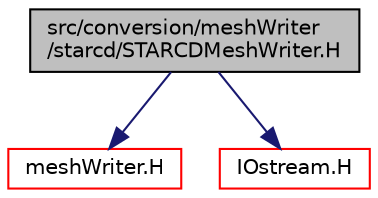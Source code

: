 digraph "src/conversion/meshWriter/starcd/STARCDMeshWriter.H"
{
  bgcolor="transparent";
  edge [fontname="Helvetica",fontsize="10",labelfontname="Helvetica",labelfontsize="10"];
  node [fontname="Helvetica",fontsize="10",shape=record];
  Node0 [label="src/conversion/meshWriter\l/starcd/STARCDMeshWriter.H",height=0.2,width=0.4,color="black", fillcolor="grey75", style="filled", fontcolor="black"];
  Node0 -> Node1 [color="midnightblue",fontsize="10",style="solid",fontname="Helvetica"];
  Node1 [label="meshWriter.H",height=0.2,width=0.4,color="red",URL="$a00221.html"];
  Node0 -> Node44 [color="midnightblue",fontsize="10",style="solid",fontname="Helvetica"];
  Node44 [label="IOstream.H",height=0.2,width=0.4,color="red",URL="$a09812.html"];
}
